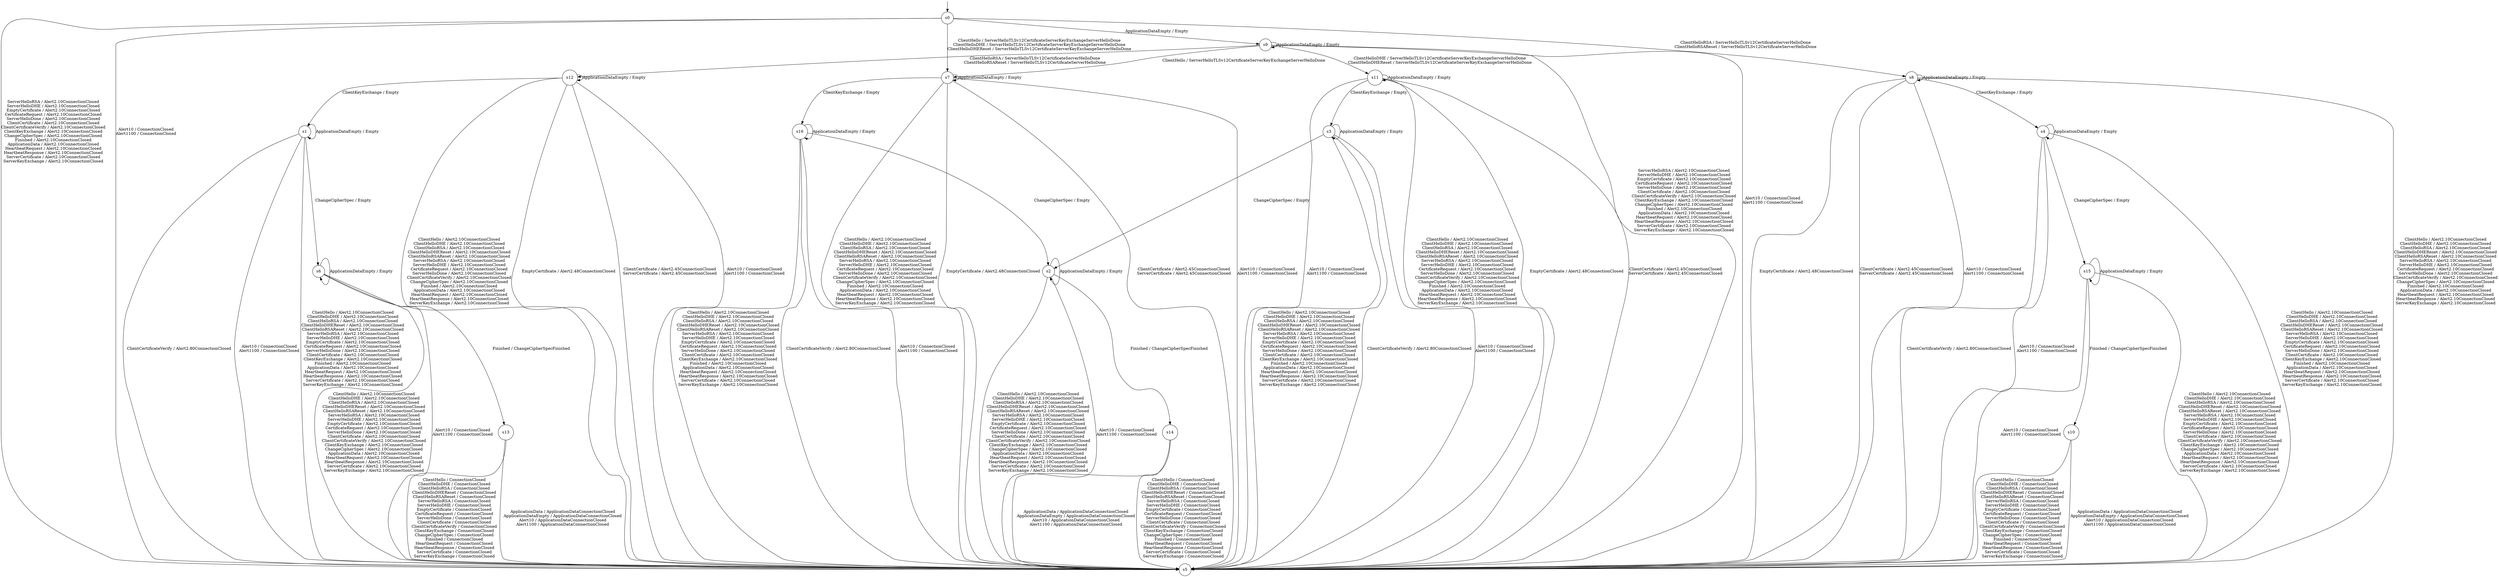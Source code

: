 digraph g {

	s0 [shape="circle" label="s0"];
	s1 [shape="circle" label="s1"];
	s2 [shape="circle" label="s2"];
	s3 [shape="circle" label="s3"];
	s4 [shape="circle" label="s4"];
	s5 [shape="circle" label="s5"];
	s6 [shape="circle" label="s6"];
	s7 [shape="circle" label="s7"];
	s8 [shape="circle" label="s8"];
	s9 [shape="circle" label="s9"];
	s10 [shape="circle" label="s10"];
	s11 [shape="circle" label="s11"];
	s12 [shape="circle" label="s12"];
	s13 [shape="circle" label="s13"];
	s14 [shape="circle" label="s14"];
	s15 [shape="circle" label="s15"];
	s16 [shape="circle" label="s16"];

__start0 [label="" shape="none" width="0" height="0"];
__start0 -> s0;

	s0 -> s7 [label="ClientHello / ServerHelloTLSv12CertificateServerKeyExchangeServerHelloDone\nClientHelloDHE / ServerHelloTLSv12CertificateServerKeyExchangeServerHelloDone\nClientHelloDHEReset / ServerHelloTLSv12CertificateServerKeyExchangeServerHelloDone\n"];
	s0 -> s8 [label="ClientHelloRSA / ServerHelloTLSv12CertificateServerHelloDone\nClientHelloRSAReset / ServerHelloTLSv12CertificateServerHelloDone\n"];
	s0 -> s5 [label="ServerHelloRSA / Alert2.10ConnectionClosed\nServerHelloDHE / Alert2.10ConnectionClosed\nEmptyCertificate / Alert2.10ConnectionClosed\nCertificateRequest / Alert2.10ConnectionClosed\nServerHelloDone / Alert2.10ConnectionClosed\nClientCertificate / Alert2.10ConnectionClosed\nClientCertificateVerify / Alert2.10ConnectionClosed\nClientKeyExchange / Alert2.10ConnectionClosed\nChangeCipherSpec / Alert2.10ConnectionClosed\nFinished / Alert2.10ConnectionClosed\nApplicationData / Alert2.10ConnectionClosed\nHeartbeatRequest / Alert2.10ConnectionClosed\nHeartbeatResponse / Alert2.10ConnectionClosed\nServerCertificate / Alert2.10ConnectionClosed\nServerKeyExchange / Alert2.10ConnectionClosed\n"];
	s0 -> s9 [label="ApplicationDataEmpty / Empty\n"];
	s0 -> s5 [label="Alert10 / ConnectionClosed\nAlert1100 / ConnectionClosed\n"];
	s1 -> s5 [label="ClientHello / Alert2.10ConnectionClosed\nClientHelloDHE / Alert2.10ConnectionClosed\nClientHelloRSA / Alert2.10ConnectionClosed\nClientHelloDHEReset / Alert2.10ConnectionClosed\nClientHelloRSAReset / Alert2.10ConnectionClosed\nServerHelloRSA / Alert2.10ConnectionClosed\nServerHelloDHE / Alert2.10ConnectionClosed\nEmptyCertificate / Alert2.10ConnectionClosed\nCertificateRequest / Alert2.10ConnectionClosed\nServerHelloDone / Alert2.10ConnectionClosed\nClientCertificate / Alert2.10ConnectionClosed\nClientKeyExchange / Alert2.10ConnectionClosed\nFinished / Alert2.10ConnectionClosed\nApplicationData / Alert2.10ConnectionClosed\nHeartbeatRequest / Alert2.10ConnectionClosed\nHeartbeatResponse / Alert2.10ConnectionClosed\nServerCertificate / Alert2.10ConnectionClosed\nServerKeyExchange / Alert2.10ConnectionClosed\n"];
	s1 -> s5 [label="ClientCertificateVerify / Alert2.80ConnectionClosed\n"];
	s1 -> s6 [label="ChangeCipherSpec / Empty\n"];
	s1 -> s1 [label="ApplicationDataEmpty / Empty\n"];
	s1 -> s5 [label="Alert10 / ConnectionClosed\nAlert1100 / ConnectionClosed\n"];
	s2 -> s5 [label="ClientHello / Alert2.10ConnectionClosed\nClientHelloDHE / Alert2.10ConnectionClosed\nClientHelloRSA / Alert2.10ConnectionClosed\nClientHelloDHEReset / Alert2.10ConnectionClosed\nClientHelloRSAReset / Alert2.10ConnectionClosed\nServerHelloRSA / Alert2.10ConnectionClosed\nServerHelloDHE / Alert2.10ConnectionClosed\nEmptyCertificate / Alert2.10ConnectionClosed\nCertificateRequest / Alert2.10ConnectionClosed\nServerHelloDone / Alert2.10ConnectionClosed\nClientCertificate / Alert2.10ConnectionClosed\nClientCertificateVerify / Alert2.10ConnectionClosed\nClientKeyExchange / Alert2.10ConnectionClosed\nChangeCipherSpec / Alert2.10ConnectionClosed\nApplicationData / Alert2.10ConnectionClosed\nHeartbeatRequest / Alert2.10ConnectionClosed\nHeartbeatResponse / Alert2.10ConnectionClosed\nServerCertificate / Alert2.10ConnectionClosed\nServerKeyExchange / Alert2.10ConnectionClosed\n"];
	s2 -> s14 [label="Finished / ChangeCipherSpecFinished\n"];
	s2 -> s2 [label="ApplicationDataEmpty / Empty\n"];
	s2 -> s5 [label="Alert10 / ConnectionClosed\nAlert1100 / ConnectionClosed\n"];
	s3 -> s5 [label="ClientHello / Alert2.10ConnectionClosed\nClientHelloDHE / Alert2.10ConnectionClosed\nClientHelloRSA / Alert2.10ConnectionClosed\nClientHelloDHEReset / Alert2.10ConnectionClosed\nClientHelloRSAReset / Alert2.10ConnectionClosed\nServerHelloRSA / Alert2.10ConnectionClosed\nServerHelloDHE / Alert2.10ConnectionClosed\nEmptyCertificate / Alert2.10ConnectionClosed\nCertificateRequest / Alert2.10ConnectionClosed\nServerHelloDone / Alert2.10ConnectionClosed\nClientCertificate / Alert2.10ConnectionClosed\nClientKeyExchange / Alert2.10ConnectionClosed\nFinished / Alert2.10ConnectionClosed\nApplicationData / Alert2.10ConnectionClosed\nHeartbeatRequest / Alert2.10ConnectionClosed\nHeartbeatResponse / Alert2.10ConnectionClosed\nServerCertificate / Alert2.10ConnectionClosed\nServerKeyExchange / Alert2.10ConnectionClosed\n"];
	s3 -> s5 [label="ClientCertificateVerify / Alert2.80ConnectionClosed\n"];
	s3 -> s2 [label="ChangeCipherSpec / Empty\n"];
	s3 -> s3 [label="ApplicationDataEmpty / Empty\n"];
	s3 -> s5 [label="Alert10 / ConnectionClosed\nAlert1100 / ConnectionClosed\n"];
	s4 -> s5 [label="ClientHello / Alert2.10ConnectionClosed\nClientHelloDHE / Alert2.10ConnectionClosed\nClientHelloRSA / Alert2.10ConnectionClosed\nClientHelloDHEReset / Alert2.10ConnectionClosed\nClientHelloRSAReset / Alert2.10ConnectionClosed\nServerHelloRSA / Alert2.10ConnectionClosed\nServerHelloDHE / Alert2.10ConnectionClosed\nEmptyCertificate / Alert2.10ConnectionClosed\nCertificateRequest / Alert2.10ConnectionClosed\nServerHelloDone / Alert2.10ConnectionClosed\nClientCertificate / Alert2.10ConnectionClosed\nClientKeyExchange / Alert2.10ConnectionClosed\nFinished / Alert2.10ConnectionClosed\nApplicationData / Alert2.10ConnectionClosed\nHeartbeatRequest / Alert2.10ConnectionClosed\nHeartbeatResponse / Alert2.10ConnectionClosed\nServerCertificate / Alert2.10ConnectionClosed\nServerKeyExchange / Alert2.10ConnectionClosed\n"];
	s4 -> s5 [label="ClientCertificateVerify / Alert2.80ConnectionClosed\n"];
	s4 -> s15 [label="ChangeCipherSpec / Empty\n"];
	s4 -> s4 [label="ApplicationDataEmpty / Empty\n"];
	s4 -> s5 [label="Alert10 / ConnectionClosed\nAlert1100 / ConnectionClosed\n"];
	s6 -> s5 [label="ClientHello / Alert2.10ConnectionClosed\nClientHelloDHE / Alert2.10ConnectionClosed\nClientHelloRSA / Alert2.10ConnectionClosed\nClientHelloDHEReset / Alert2.10ConnectionClosed\nClientHelloRSAReset / Alert2.10ConnectionClosed\nServerHelloRSA / Alert2.10ConnectionClosed\nServerHelloDHE / Alert2.10ConnectionClosed\nEmptyCertificate / Alert2.10ConnectionClosed\nCertificateRequest / Alert2.10ConnectionClosed\nServerHelloDone / Alert2.10ConnectionClosed\nClientCertificate / Alert2.10ConnectionClosed\nClientCertificateVerify / Alert2.10ConnectionClosed\nClientKeyExchange / Alert2.10ConnectionClosed\nChangeCipherSpec / Alert2.10ConnectionClosed\nApplicationData / Alert2.10ConnectionClosed\nHeartbeatRequest / Alert2.10ConnectionClosed\nHeartbeatResponse / Alert2.10ConnectionClosed\nServerCertificate / Alert2.10ConnectionClosed\nServerKeyExchange / Alert2.10ConnectionClosed\n"];
	s6 -> s13 [label="Finished / ChangeCipherSpecFinished\n"];
	s6 -> s6 [label="ApplicationDataEmpty / Empty\n"];
	s6 -> s5 [label="Alert10 / ConnectionClosed\nAlert1100 / ConnectionClosed\n"];
	s7 -> s5 [label="ClientHello / Alert2.10ConnectionClosed\nClientHelloDHE / Alert2.10ConnectionClosed\nClientHelloRSA / Alert2.10ConnectionClosed\nClientHelloDHEReset / Alert2.10ConnectionClosed\nClientHelloRSAReset / Alert2.10ConnectionClosed\nServerHelloRSA / Alert2.10ConnectionClosed\nServerHelloDHE / Alert2.10ConnectionClosed\nCertificateRequest / Alert2.10ConnectionClosed\nServerHelloDone / Alert2.10ConnectionClosed\nClientCertificateVerify / Alert2.10ConnectionClosed\nChangeCipherSpec / Alert2.10ConnectionClosed\nFinished / Alert2.10ConnectionClosed\nApplicationData / Alert2.10ConnectionClosed\nHeartbeatRequest / Alert2.10ConnectionClosed\nHeartbeatResponse / Alert2.10ConnectionClosed\nServerKeyExchange / Alert2.10ConnectionClosed\n"];
	s7 -> s5 [label="EmptyCertificate / Alert2.48ConnectionClosed\n"];
	s7 -> s5 [label="ClientCertificate / Alert2.45ConnectionClosed\nServerCertificate / Alert2.45ConnectionClosed\n"];
	s7 -> s16 [label="ClientKeyExchange / Empty\n"];
	s7 -> s7 [label="ApplicationDataEmpty / Empty\n"];
	s7 -> s5 [label="Alert10 / ConnectionClosed\nAlert1100 / ConnectionClosed\n"];
	s8 -> s5 [label="ClientHello / Alert2.10ConnectionClosed\nClientHelloDHE / Alert2.10ConnectionClosed\nClientHelloRSA / Alert2.10ConnectionClosed\nClientHelloDHEReset / Alert2.10ConnectionClosed\nClientHelloRSAReset / Alert2.10ConnectionClosed\nServerHelloRSA / Alert2.10ConnectionClosed\nServerHelloDHE / Alert2.10ConnectionClosed\nCertificateRequest / Alert2.10ConnectionClosed\nServerHelloDone / Alert2.10ConnectionClosed\nClientCertificateVerify / Alert2.10ConnectionClosed\nChangeCipherSpec / Alert2.10ConnectionClosed\nFinished / Alert2.10ConnectionClosed\nApplicationData / Alert2.10ConnectionClosed\nHeartbeatRequest / Alert2.10ConnectionClosed\nHeartbeatResponse / Alert2.10ConnectionClosed\nServerKeyExchange / Alert2.10ConnectionClosed\n"];
	s8 -> s5 [label="EmptyCertificate / Alert2.48ConnectionClosed\n"];
	s8 -> s5 [label="ClientCertificate / Alert2.45ConnectionClosed\nServerCertificate / Alert2.45ConnectionClosed\n"];
	s8 -> s4 [label="ClientKeyExchange / Empty\n"];
	s8 -> s8 [label="ApplicationDataEmpty / Empty\n"];
	s8 -> s5 [label="Alert10 / ConnectionClosed\nAlert1100 / ConnectionClosed\n"];
	s9 -> s7 [label="ClientHello / ServerHelloTLSv12CertificateServerKeyExchangeServerHelloDone\n"];
	s9 -> s11 [label="ClientHelloDHE / ServerHelloTLSv12CertificateServerKeyExchangeServerHelloDone\nClientHelloDHEReset / ServerHelloTLSv12CertificateServerKeyExchangeServerHelloDone\n"];
	s9 -> s12 [label="ClientHelloRSA / ServerHelloTLSv12CertificateServerHelloDone\nClientHelloRSAReset / ServerHelloTLSv12CertificateServerHelloDone\n"];
	s9 -> s5 [label="ServerHelloRSA / Alert2.10ConnectionClosed\nServerHelloDHE / Alert2.10ConnectionClosed\nEmptyCertificate / Alert2.10ConnectionClosed\nCertificateRequest / Alert2.10ConnectionClosed\nServerHelloDone / Alert2.10ConnectionClosed\nClientCertificate / Alert2.10ConnectionClosed\nClientCertificateVerify / Alert2.10ConnectionClosed\nClientKeyExchange / Alert2.10ConnectionClosed\nChangeCipherSpec / Alert2.10ConnectionClosed\nFinished / Alert2.10ConnectionClosed\nApplicationData / Alert2.10ConnectionClosed\nHeartbeatRequest / Alert2.10ConnectionClosed\nHeartbeatResponse / Alert2.10ConnectionClosed\nServerCertificate / Alert2.10ConnectionClosed\nServerKeyExchange / Alert2.10ConnectionClosed\n"];
	s9 -> s9 [label="ApplicationDataEmpty / Empty\n"];
	s9 -> s5 [label="Alert10 / ConnectionClosed\nAlert1100 / ConnectionClosed\n"];
	s10 -> s5 [label="ClientHello / ConnectionClosed\nClientHelloDHE / ConnectionClosed\nClientHelloRSA / ConnectionClosed\nClientHelloDHEReset / ConnectionClosed\nClientHelloRSAReset / ConnectionClosed\nServerHelloRSA / ConnectionClosed\nServerHelloDHE / ConnectionClosed\nEmptyCertificate / ConnectionClosed\nCertificateRequest / ConnectionClosed\nServerHelloDone / ConnectionClosed\nClientCertificate / ConnectionClosed\nClientCertificateVerify / ConnectionClosed\nClientKeyExchange / ConnectionClosed\nChangeCipherSpec / ConnectionClosed\nFinished / ConnectionClosed\nHeartbeatRequest / ConnectionClosed\nHeartbeatResponse / ConnectionClosed\nServerCertificate / ConnectionClosed\nServerKeyExchange / ConnectionClosed\n"];
	s10 -> s5 [label="ApplicationData / ApplicationDataConnectionClosed\nApplicationDataEmpty / ApplicationDataConnectionClosed\nAlert10 / ApplicationDataConnectionClosed\nAlert1100 / ApplicationDataConnectionClosed\n"];
	s11 -> s5 [label="ClientHello / Alert2.10ConnectionClosed\nClientHelloDHE / Alert2.10ConnectionClosed\nClientHelloRSA / Alert2.10ConnectionClosed\nClientHelloDHEReset / Alert2.10ConnectionClosed\nClientHelloRSAReset / Alert2.10ConnectionClosed\nServerHelloRSA / Alert2.10ConnectionClosed\nServerHelloDHE / Alert2.10ConnectionClosed\nCertificateRequest / Alert2.10ConnectionClosed\nServerHelloDone / Alert2.10ConnectionClosed\nClientCertificateVerify / Alert2.10ConnectionClosed\nChangeCipherSpec / Alert2.10ConnectionClosed\nFinished / Alert2.10ConnectionClosed\nApplicationData / Alert2.10ConnectionClosed\nHeartbeatRequest / Alert2.10ConnectionClosed\nHeartbeatResponse / Alert2.10ConnectionClosed\nServerKeyExchange / Alert2.10ConnectionClosed\n"];
	s11 -> s5 [label="EmptyCertificate / Alert2.48ConnectionClosed\n"];
	s11 -> s5 [label="ClientCertificate / Alert2.45ConnectionClosed\nServerCertificate / Alert2.45ConnectionClosed\n"];
	s11 -> s3 [label="ClientKeyExchange / Empty\n"];
	s11 -> s11 [label="ApplicationDataEmpty / Empty\n"];
	s11 -> s5 [label="Alert10 / ConnectionClosed\nAlert1100 / ConnectionClosed\n"];
	s12 -> s5 [label="ClientHello / Alert2.10ConnectionClosed\nClientHelloDHE / Alert2.10ConnectionClosed\nClientHelloRSA / Alert2.10ConnectionClosed\nClientHelloDHEReset / Alert2.10ConnectionClosed\nClientHelloRSAReset / Alert2.10ConnectionClosed\nServerHelloRSA / Alert2.10ConnectionClosed\nServerHelloDHE / Alert2.10ConnectionClosed\nCertificateRequest / Alert2.10ConnectionClosed\nServerHelloDone / Alert2.10ConnectionClosed\nClientCertificateVerify / Alert2.10ConnectionClosed\nChangeCipherSpec / Alert2.10ConnectionClosed\nFinished / Alert2.10ConnectionClosed\nApplicationData / Alert2.10ConnectionClosed\nHeartbeatRequest / Alert2.10ConnectionClosed\nHeartbeatResponse / Alert2.10ConnectionClosed\nServerKeyExchange / Alert2.10ConnectionClosed\n"];
	s12 -> s5 [label="EmptyCertificate / Alert2.48ConnectionClosed\n"];
	s12 -> s5 [label="ClientCertificate / Alert2.45ConnectionClosed\nServerCertificate / Alert2.45ConnectionClosed\n"];
	s12 -> s1 [label="ClientKeyExchange / Empty\n"];
	s12 -> s12 [label="ApplicationDataEmpty / Empty\n"];
	s12 -> s5 [label="Alert10 / ConnectionClosed\nAlert1100 / ConnectionClosed\n"];
	s13 -> s5 [label="ClientHello / ConnectionClosed\nClientHelloDHE / ConnectionClosed\nClientHelloRSA / ConnectionClosed\nClientHelloDHEReset / ConnectionClosed\nClientHelloRSAReset / ConnectionClosed\nServerHelloRSA / ConnectionClosed\nServerHelloDHE / ConnectionClosed\nEmptyCertificate / ConnectionClosed\nCertificateRequest / ConnectionClosed\nServerHelloDone / ConnectionClosed\nClientCertificate / ConnectionClosed\nClientCertificateVerify / ConnectionClosed\nClientKeyExchange / ConnectionClosed\nChangeCipherSpec / ConnectionClosed\nFinished / ConnectionClosed\nHeartbeatRequest / ConnectionClosed\nHeartbeatResponse / ConnectionClosed\nServerCertificate / ConnectionClosed\nServerKeyExchange / ConnectionClosed\n"];
	s13 -> s5 [label="ApplicationData / ApplicationDataConnectionClosed\nApplicationDataEmpty / ApplicationDataConnectionClosed\nAlert10 / ApplicationDataConnectionClosed\nAlert1100 / ApplicationDataConnectionClosed\n"];
	s14 -> s5 [label="ClientHello / ConnectionClosed\nClientHelloDHE / ConnectionClosed\nClientHelloRSA / ConnectionClosed\nClientHelloDHEReset / ConnectionClosed\nClientHelloRSAReset / ConnectionClosed\nServerHelloRSA / ConnectionClosed\nServerHelloDHE / ConnectionClosed\nEmptyCertificate / ConnectionClosed\nCertificateRequest / ConnectionClosed\nServerHelloDone / ConnectionClosed\nClientCertificate / ConnectionClosed\nClientCertificateVerify / ConnectionClosed\nClientKeyExchange / ConnectionClosed\nChangeCipherSpec / ConnectionClosed\nFinished / ConnectionClosed\nHeartbeatRequest / ConnectionClosed\nHeartbeatResponse / ConnectionClosed\nServerCertificate / ConnectionClosed\nServerKeyExchange / ConnectionClosed\n"];
	s14 -> s5 [label="ApplicationData / ApplicationDataConnectionClosed\nApplicationDataEmpty / ApplicationDataConnectionClosed\nAlert10 / ApplicationDataConnectionClosed\nAlert1100 / ApplicationDataConnectionClosed\n"];
	s15 -> s5 [label="ClientHello / Alert2.10ConnectionClosed\nClientHelloDHE / Alert2.10ConnectionClosed\nClientHelloRSA / Alert2.10ConnectionClosed\nClientHelloDHEReset / Alert2.10ConnectionClosed\nClientHelloRSAReset / Alert2.10ConnectionClosed\nServerHelloRSA / Alert2.10ConnectionClosed\nServerHelloDHE / Alert2.10ConnectionClosed\nEmptyCertificate / Alert2.10ConnectionClosed\nCertificateRequest / Alert2.10ConnectionClosed\nServerHelloDone / Alert2.10ConnectionClosed\nClientCertificate / Alert2.10ConnectionClosed\nClientCertificateVerify / Alert2.10ConnectionClosed\nClientKeyExchange / Alert2.10ConnectionClosed\nChangeCipherSpec / Alert2.10ConnectionClosed\nApplicationData / Alert2.10ConnectionClosed\nHeartbeatRequest / Alert2.10ConnectionClosed\nHeartbeatResponse / Alert2.10ConnectionClosed\nServerCertificate / Alert2.10ConnectionClosed\nServerKeyExchange / Alert2.10ConnectionClosed\n"];
	s15 -> s10 [label="Finished / ChangeCipherSpecFinished\n"];
	s15 -> s15 [label="ApplicationDataEmpty / Empty\n"];
	s15 -> s5 [label="Alert10 / ConnectionClosed\nAlert1100 / ConnectionClosed\n"];
	s16 -> s5 [label="ClientHello / Alert2.10ConnectionClosed\nClientHelloDHE / Alert2.10ConnectionClosed\nClientHelloRSA / Alert2.10ConnectionClosed\nClientHelloDHEReset / Alert2.10ConnectionClosed\nClientHelloRSAReset / Alert2.10ConnectionClosed\nServerHelloRSA / Alert2.10ConnectionClosed\nServerHelloDHE / Alert2.10ConnectionClosed\nEmptyCertificate / Alert2.10ConnectionClosed\nCertificateRequest / Alert2.10ConnectionClosed\nServerHelloDone / Alert2.10ConnectionClosed\nClientCertificate / Alert2.10ConnectionClosed\nClientKeyExchange / Alert2.10ConnectionClosed\nFinished / Alert2.10ConnectionClosed\nApplicationData / Alert2.10ConnectionClosed\nHeartbeatRequest / Alert2.10ConnectionClosed\nHeartbeatResponse / Alert2.10ConnectionClosed\nServerCertificate / Alert2.10ConnectionClosed\nServerKeyExchange / Alert2.10ConnectionClosed\n"];
	s16 -> s5 [label="ClientCertificateVerify / Alert2.80ConnectionClosed\n"];
	s16 -> s2 [label="ChangeCipherSpec / Empty\n"];
	s16 -> s16 [label="ApplicationDataEmpty / Empty\n"];
	s16 -> s5 [label="Alert10 / ConnectionClosed\nAlert1100 / ConnectionClosed\n"];
}
